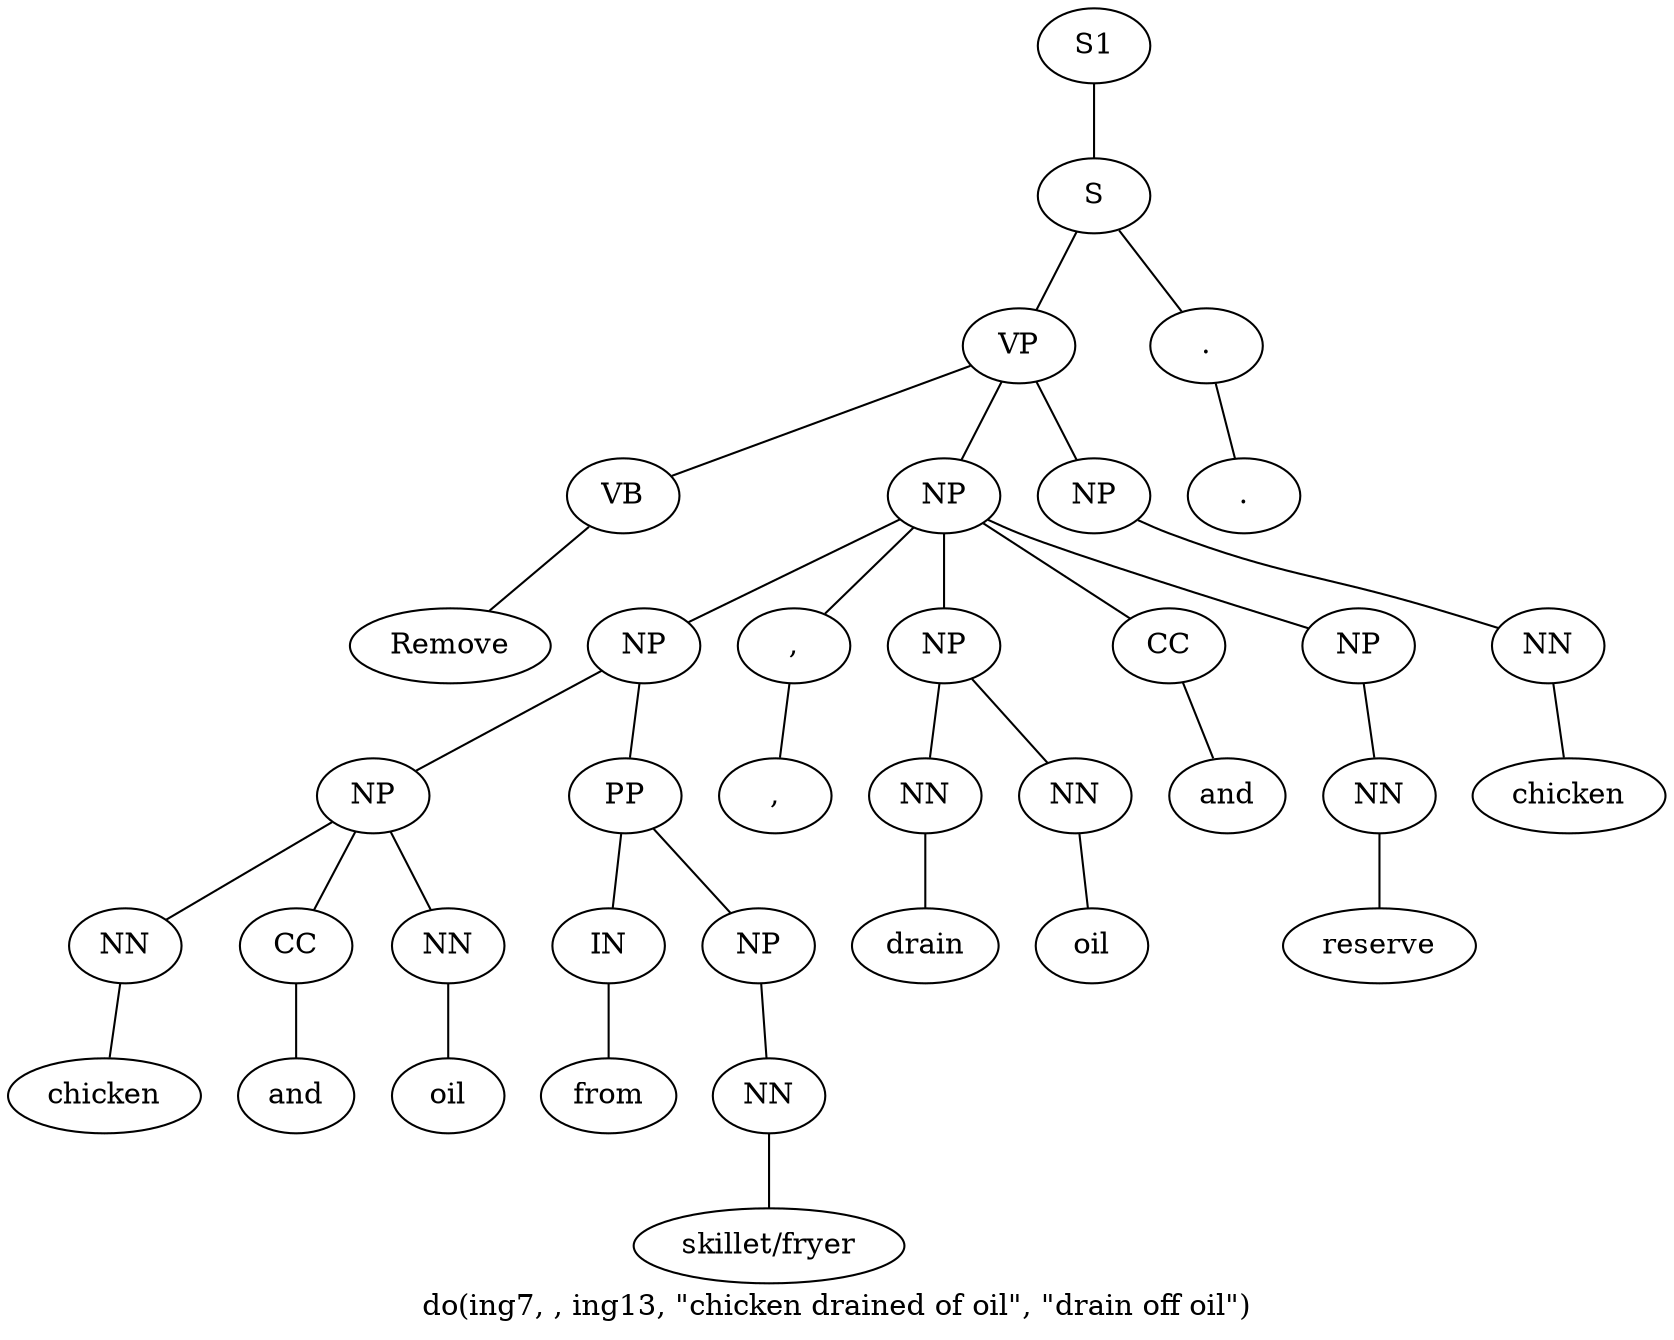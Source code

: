 graph SyntaxGraph {
	label = "do(ing7, , ing13, \"chicken drained of oil\", \"drain off oil\")";
	Node0 [label="S1"];
	Node1 [label="S"];
	Node2 [label="VP"];
	Node3 [label="VB"];
	Node4 [label="Remove"];
	Node5 [label="NP"];
	Node6 [label="NP"];
	Node7 [label="NP"];
	Node8 [label="NN"];
	Node9 [label="chicken"];
	Node10 [label="CC"];
	Node11 [label="and"];
	Node12 [label="NN"];
	Node13 [label="oil"];
	Node14 [label="PP"];
	Node15 [label="IN"];
	Node16 [label="from"];
	Node17 [label="NP"];
	Node18 [label="NN"];
	Node19 [label="skillet/fryer"];
	Node20 [label=","];
	Node21 [label=","];
	Node22 [label="NP"];
	Node23 [label="NN"];
	Node24 [label="drain"];
	Node25 [label="NN"];
	Node26 [label="oil"];
	Node27 [label="CC"];
	Node28 [label="and"];
	Node29 [label="NP"];
	Node30 [label="NN"];
	Node31 [label="reserve"];
	Node32 [label="NP"];
	Node33 [label="NN"];
	Node34 [label="chicken"];
	Node35 [label="."];
	Node36 [label="."];

	Node0 -- Node1;
	Node1 -- Node2;
	Node1 -- Node35;
	Node2 -- Node3;
	Node2 -- Node5;
	Node2 -- Node32;
	Node3 -- Node4;
	Node5 -- Node6;
	Node5 -- Node20;
	Node5 -- Node22;
	Node5 -- Node27;
	Node5 -- Node29;
	Node6 -- Node7;
	Node6 -- Node14;
	Node7 -- Node8;
	Node7 -- Node10;
	Node7 -- Node12;
	Node8 -- Node9;
	Node10 -- Node11;
	Node12 -- Node13;
	Node14 -- Node15;
	Node14 -- Node17;
	Node15 -- Node16;
	Node17 -- Node18;
	Node18 -- Node19;
	Node20 -- Node21;
	Node22 -- Node23;
	Node22 -- Node25;
	Node23 -- Node24;
	Node25 -- Node26;
	Node27 -- Node28;
	Node29 -- Node30;
	Node30 -- Node31;
	Node32 -- Node33;
	Node33 -- Node34;
	Node35 -- Node36;
}